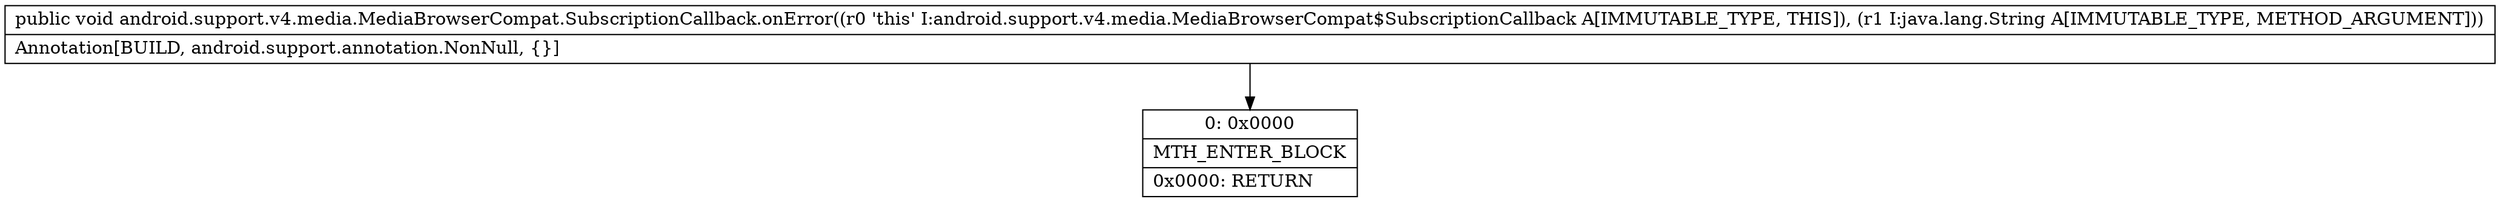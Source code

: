 digraph "CFG forandroid.support.v4.media.MediaBrowserCompat.SubscriptionCallback.onError(Ljava\/lang\/String;)V" {
Node_0 [shape=record,label="{0\:\ 0x0000|MTH_ENTER_BLOCK\l|0x0000: RETURN   \l}"];
MethodNode[shape=record,label="{public void android.support.v4.media.MediaBrowserCompat.SubscriptionCallback.onError((r0 'this' I:android.support.v4.media.MediaBrowserCompat$SubscriptionCallback A[IMMUTABLE_TYPE, THIS]), (r1 I:java.lang.String A[IMMUTABLE_TYPE, METHOD_ARGUMENT]))  | Annotation[BUILD, android.support.annotation.NonNull, \{\}]\l}"];
MethodNode -> Node_0;
}

